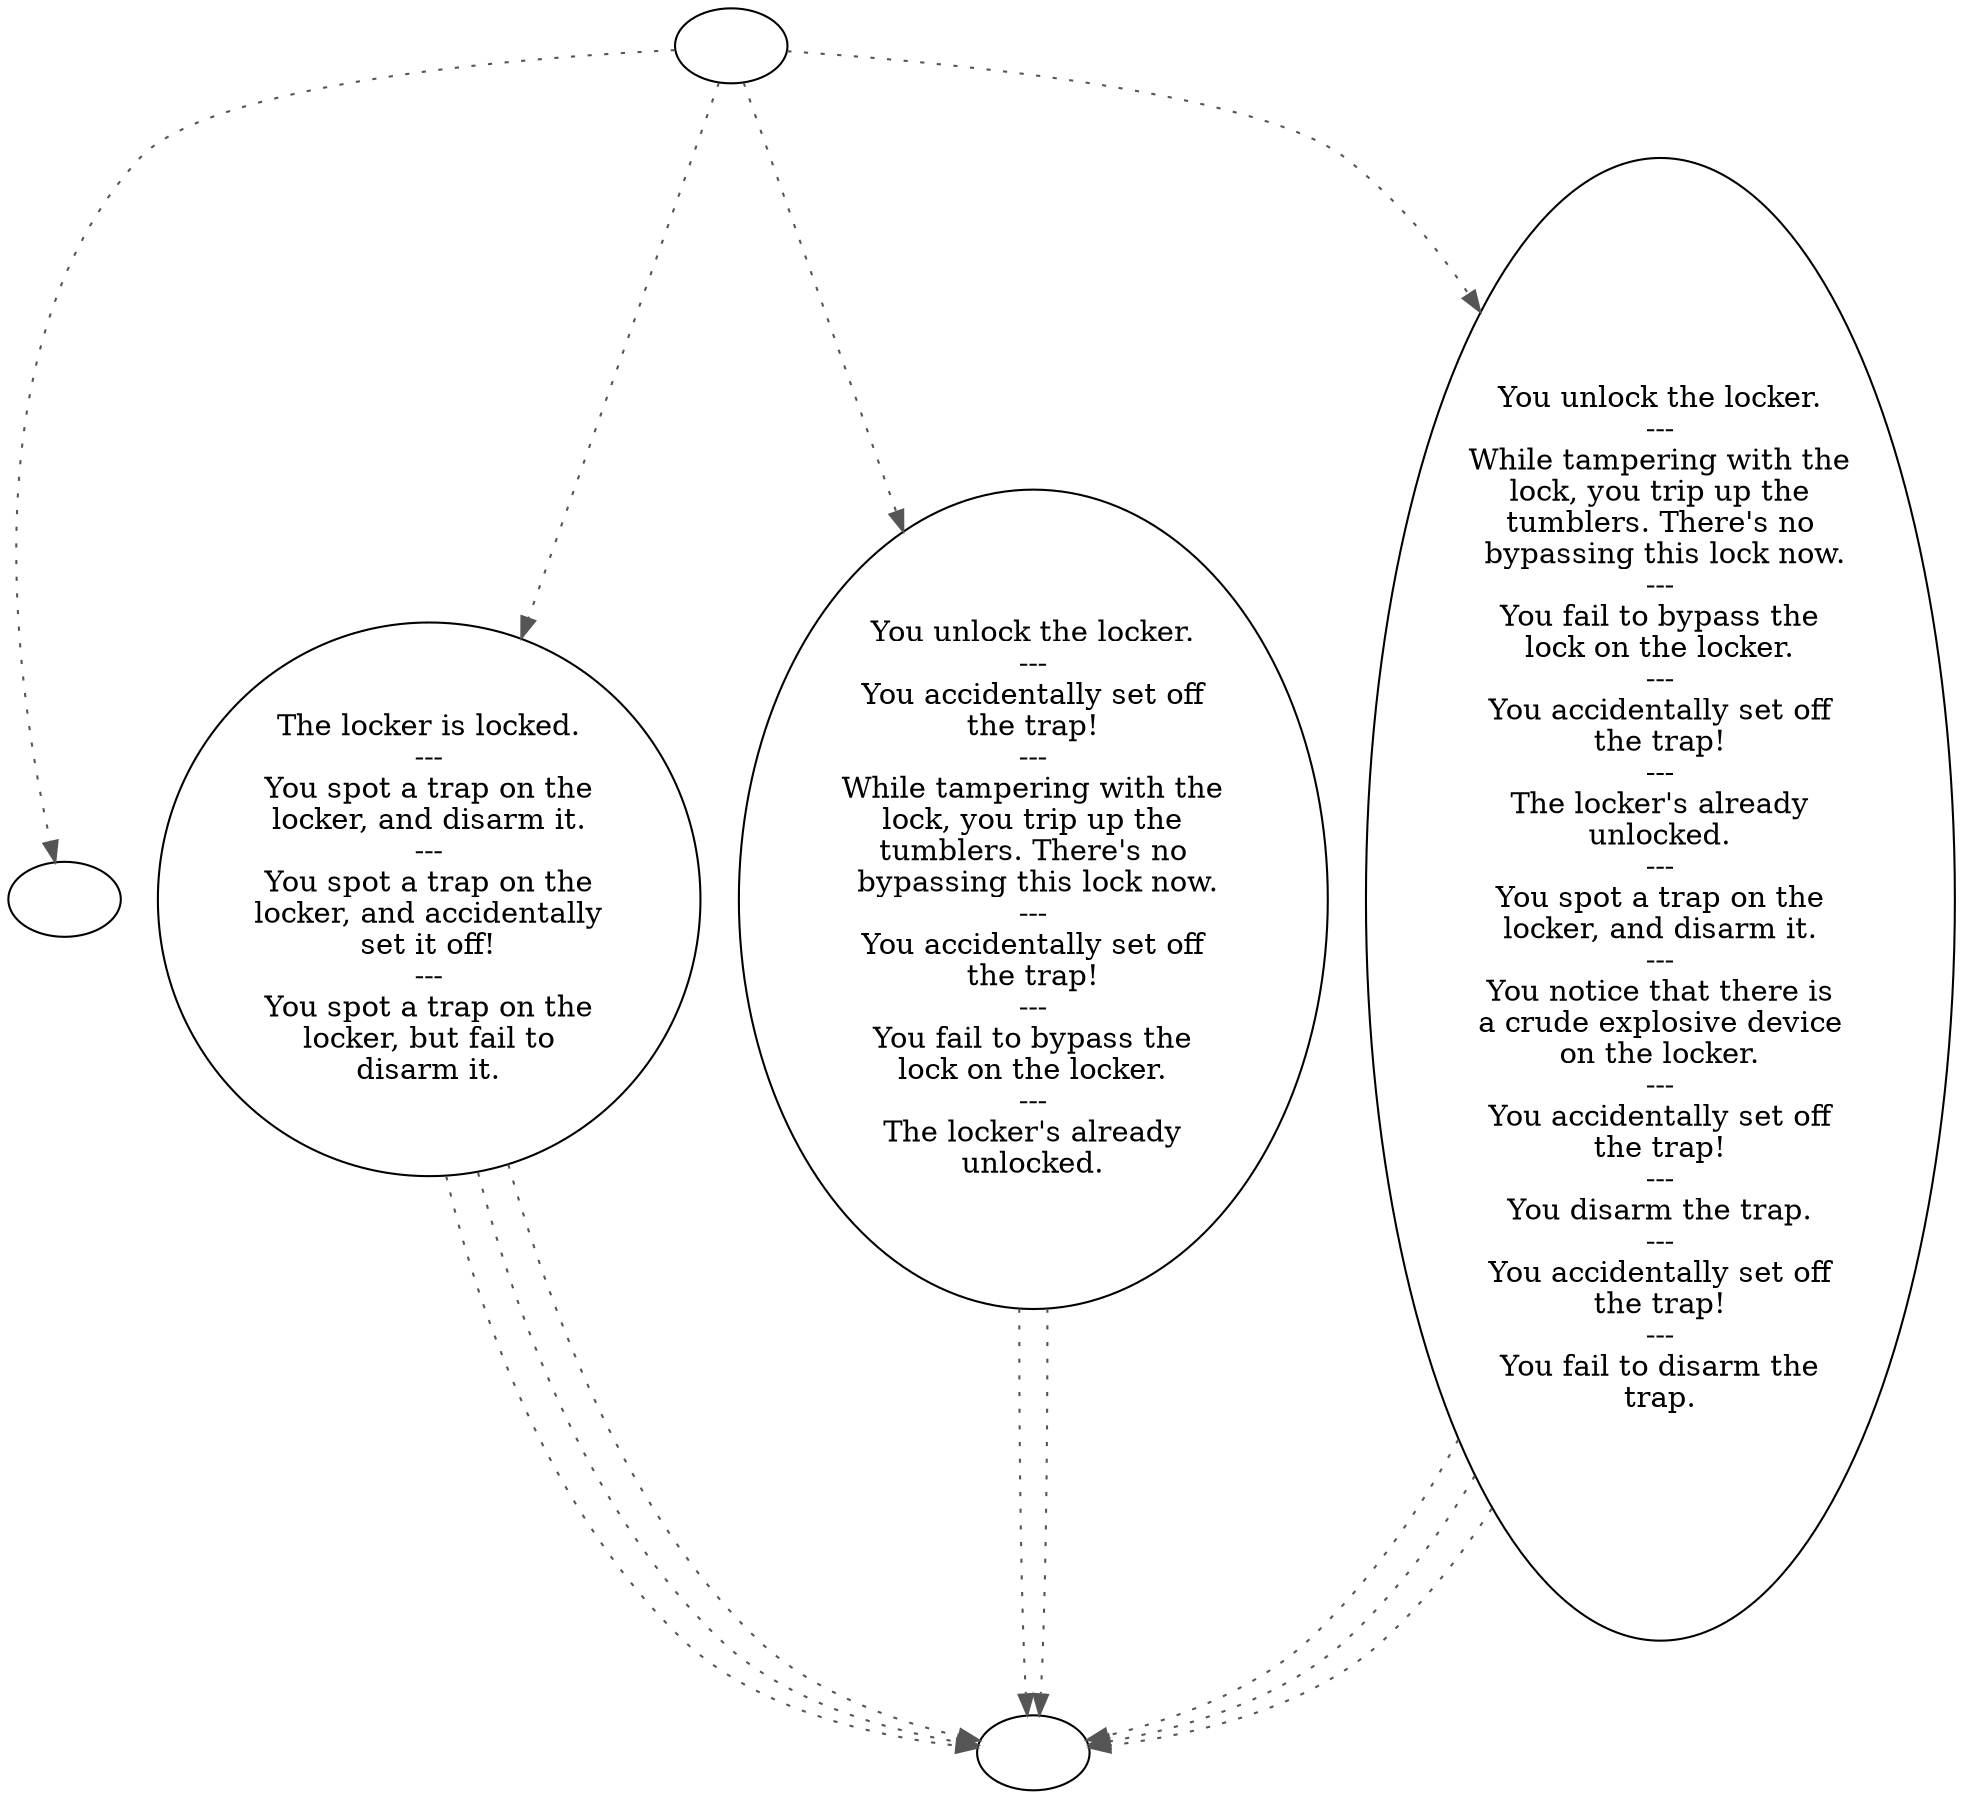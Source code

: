 digraph DOCLOCKR {
  "start" [style=filled       fillcolor="#FFFFFF"       color="#000000"]
  "start" -> "look_at_p_proc" [style=dotted color="#555555"]
  "start" -> "use_p_proc" [style=dotted color="#555555"]
  "start" -> "use_obj_on_p_proc" [style=dotted color="#555555"]
  "start" -> "use_skill_on_p_proc" [style=dotted color="#555555"]
  "start" [label=""]
  "look_at_p_proc" [style=filled       fillcolor="#FFFFFF"       color="#000000"]
  "look_at_p_proc" [label=""]
  "use_p_proc" [style=filled       fillcolor="#FFFFFF"       color="#000000"]
  "use_p_proc" -> "set_off_trap" [style=dotted color="#555555"]
  "use_p_proc" -> "set_off_trap" [style=dotted color="#555555"]
  "use_p_proc" -> "set_off_trap" [style=dotted color="#555555"]
  "use_p_proc" [label="The locker is locked.\n---\nYou spot a trap on the\nlocker, and disarm it.\n---\nYou spot a trap on the\nlocker, and accidentally\nset it off!\n---\nYou spot a trap on the\nlocker, but fail to\ndisarm it."]
  "use_obj_on_p_proc" [style=filled       fillcolor="#FFFFFF"       color="#000000"]
  "use_obj_on_p_proc" -> "set_off_trap" [style=dotted color="#555555"]
  "use_obj_on_p_proc" -> "set_off_trap" [style=dotted color="#555555"]
  "use_obj_on_p_proc" [label="You unlock the locker.\n---\nYou accidentally set off\nthe trap!\n---\nWhile tampering with the\nlock, you trip up the\ntumblers. There's no\n bypassing this lock now.\n---\nYou accidentally set off\nthe trap!\n---\nYou fail to bypass the\nlock on the locker.\n---\nThe locker's already\nunlocked."]
  "use_skill_on_p_proc" [style=filled       fillcolor="#FFFFFF"       color="#000000"]
  "use_skill_on_p_proc" -> "set_off_trap" [style=dotted color="#555555"]
  "use_skill_on_p_proc" -> "set_off_trap" [style=dotted color="#555555"]
  "use_skill_on_p_proc" -> "set_off_trap" [style=dotted color="#555555"]
  "use_skill_on_p_proc" [label="You unlock the locker.\n---\nWhile tampering with the\nlock, you trip up the\ntumblers. There's no\n bypassing this lock now.\n---\nYou fail to bypass the\nlock on the locker.\n---\nYou accidentally set off\nthe trap!\n---\nThe locker's already\nunlocked.\n---\nYou spot a trap on the\nlocker, and disarm it.\n---\nYou notice that there is\na crude explosive device\non the locker.\n---\nYou accidentally set off\nthe trap!\n---\nYou disarm the trap.\n---\nYou accidentally set off\nthe trap!\n---\nYou fail to disarm the\ntrap."]
  "set_off_trap" [style=filled       fillcolor="#FFFFFF"       color="#000000"]
  "set_off_trap" [label=""]
}